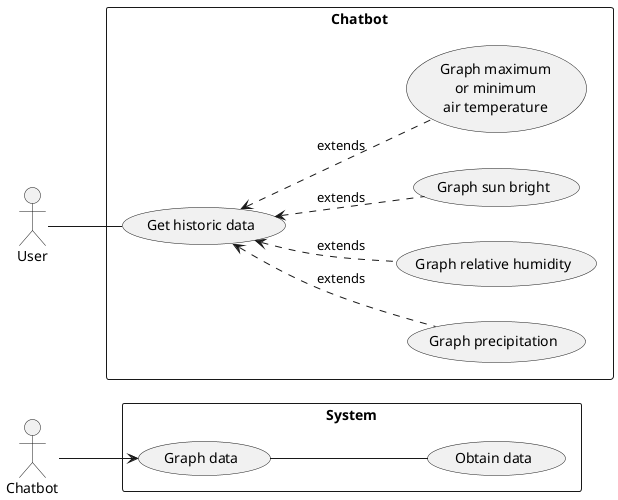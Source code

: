 @startuml
'https://plantuml.com/use-case-diagram
left to right direction
skinparam packageStyle rect

actor Chatbot as chat
actor User as user

package Chatbot{
    (Graph precipitation) as prec
    (Graph relative humidity) as rhum
    (Graph sun bright) as sbright
    (Graph maximum\nor minimum\nair temperature) as (temp)

    (Get historic data) as historic

    user -- historic

    historic <.. prec :extends
    historic <.. rhum :extends
    historic <.. sbright :extends
    historic <.. temp :extends
}

package System{
    (Graph data) as graph
    (Obtain data) as obtain

    graph -- obtain
}

chat --> graph
@enduml